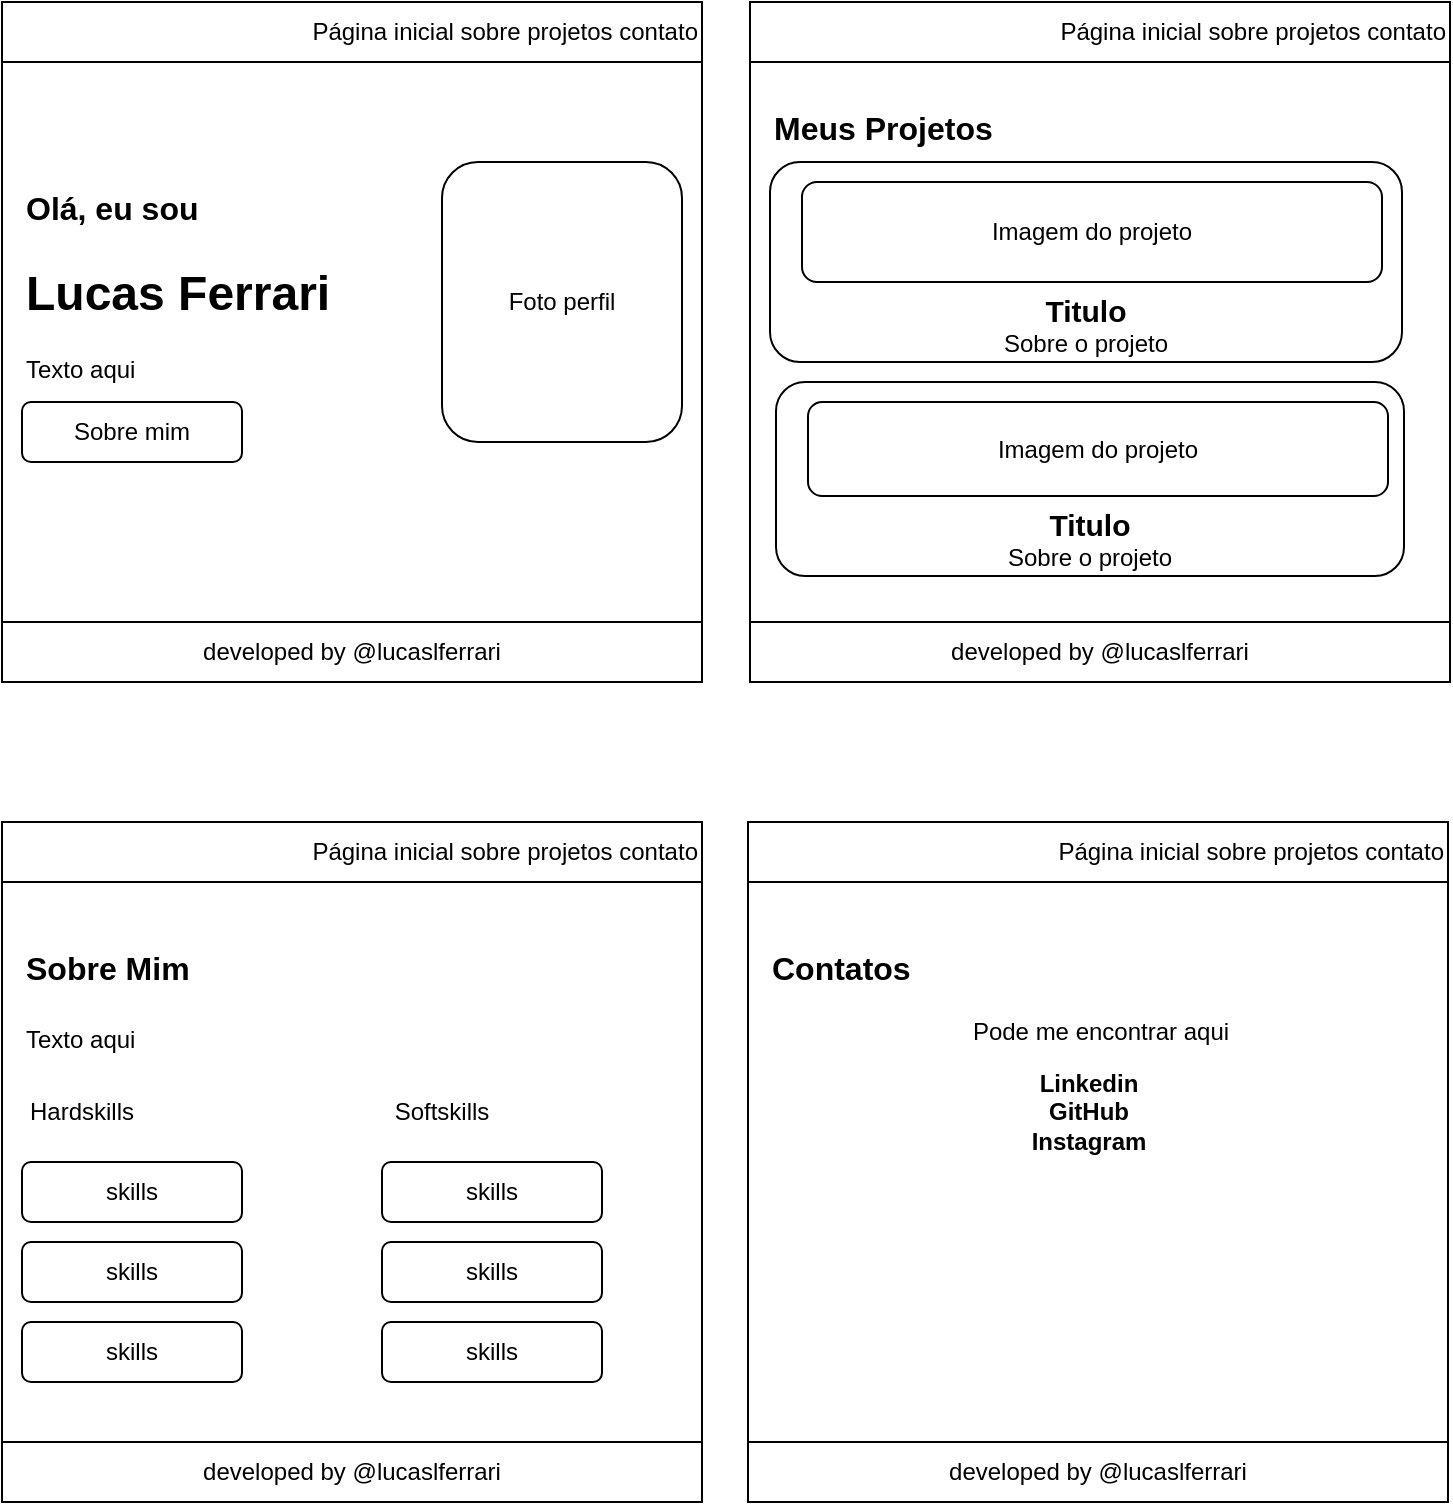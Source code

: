<mxfile version="24.7.14">
  <diagram name="Página-1" id="LlL8JeujX7QB7sGDsEG1">
    <mxGraphModel dx="1434" dy="738" grid="1" gridSize="10" guides="1" tooltips="1" connect="1" arrows="1" fold="1" page="1" pageScale="1" pageWidth="827" pageHeight="1169" math="0" shadow="0">
      <root>
        <mxCell id="0" />
        <mxCell id="1" parent="0" />
        <mxCell id="X0I_PxbomTgAgZgH7O5F-1" value="" style="rounded=0;whiteSpace=wrap;html=1;" vertex="1" parent="1">
          <mxGeometry x="40" y="60" width="350" height="340" as="geometry" />
        </mxCell>
        <mxCell id="X0I_PxbomTgAgZgH7O5F-2" value="developed by @lucaslferrari" style="rounded=0;whiteSpace=wrap;html=1;" vertex="1" parent="1">
          <mxGeometry x="40" y="370" width="350" height="30" as="geometry" />
        </mxCell>
        <mxCell id="X0I_PxbomTgAgZgH7O5F-3" value="Foto perfil" style="rounded=1;whiteSpace=wrap;html=1;" vertex="1" parent="1">
          <mxGeometry x="260" y="140" width="120" height="140" as="geometry" />
        </mxCell>
        <mxCell id="X0I_PxbomTgAgZgH7O5F-4" value="Página inicial sobre projetos contato" style="rounded=0;whiteSpace=wrap;html=1;align=right;" vertex="1" parent="1">
          <mxGeometry x="40" y="60" width="350" height="30" as="geometry" />
        </mxCell>
        <mxCell id="X0I_PxbomTgAgZgH7O5F-5" value="&lt;h1 style=&quot;margin-top: 0px;&quot;&gt;&lt;font style=&quot;font-size: 16px;&quot;&gt;Olá, eu sou&lt;/font&gt;&lt;/h1&gt;&lt;h1 style=&quot;margin-top: 0px;&quot;&gt;Lucas Ferrari&lt;/h1&gt;&lt;div&gt;Texto aqui&lt;/div&gt;" style="text;html=1;whiteSpace=wrap;overflow=hidden;rounded=0;" vertex="1" parent="1">
          <mxGeometry x="50" y="140" width="180" height="120" as="geometry" />
        </mxCell>
        <mxCell id="X0I_PxbomTgAgZgH7O5F-6" value="Sobre mim" style="rounded=1;whiteSpace=wrap;html=1;" vertex="1" parent="1">
          <mxGeometry x="50" y="260" width="110" height="30" as="geometry" />
        </mxCell>
        <mxCell id="X0I_PxbomTgAgZgH7O5F-9" value="" style="rounded=0;whiteSpace=wrap;html=1;" vertex="1" parent="1">
          <mxGeometry x="40" y="470" width="350" height="340" as="geometry" />
        </mxCell>
        <mxCell id="X0I_PxbomTgAgZgH7O5F-10" value="developed by @lucaslferrari" style="rounded=0;whiteSpace=wrap;html=1;" vertex="1" parent="1">
          <mxGeometry x="40" y="780" width="350" height="30" as="geometry" />
        </mxCell>
        <mxCell id="X0I_PxbomTgAgZgH7O5F-12" value="Página inicial sobre projetos contato" style="rounded=0;whiteSpace=wrap;html=1;align=right;" vertex="1" parent="1">
          <mxGeometry x="40" y="470" width="350" height="30" as="geometry" />
        </mxCell>
        <mxCell id="X0I_PxbomTgAgZgH7O5F-13" value="&lt;h1 style=&quot;margin-top: 0px;&quot;&gt;&lt;span style=&quot;font-size: 16px;&quot;&gt;Sobre Mim&lt;/span&gt;&lt;/h1&gt;&lt;div&gt;Texto aqui&lt;/div&gt;" style="text;html=1;whiteSpace=wrap;overflow=hidden;rounded=0;" vertex="1" parent="1">
          <mxGeometry x="50" y="520" width="180" height="80" as="geometry" />
        </mxCell>
        <mxCell id="X0I_PxbomTgAgZgH7O5F-14" value="skills" style="rounded=1;whiteSpace=wrap;html=1;" vertex="1" parent="1">
          <mxGeometry x="50" y="640" width="110" height="30" as="geometry" />
        </mxCell>
        <mxCell id="X0I_PxbomTgAgZgH7O5F-15" value="skills" style="rounded=1;whiteSpace=wrap;html=1;" vertex="1" parent="1">
          <mxGeometry x="50" y="680" width="110" height="30" as="geometry" />
        </mxCell>
        <mxCell id="X0I_PxbomTgAgZgH7O5F-16" value="skills" style="rounded=1;whiteSpace=wrap;html=1;" vertex="1" parent="1">
          <mxGeometry x="50" y="720" width="110" height="30" as="geometry" />
        </mxCell>
        <mxCell id="X0I_PxbomTgAgZgH7O5F-17" value="skills" style="rounded=1;whiteSpace=wrap;html=1;" vertex="1" parent="1">
          <mxGeometry x="230" y="640" width="110" height="30" as="geometry" />
        </mxCell>
        <mxCell id="X0I_PxbomTgAgZgH7O5F-18" value="skills" style="rounded=1;whiteSpace=wrap;html=1;" vertex="1" parent="1">
          <mxGeometry x="230" y="680" width="110" height="30" as="geometry" />
        </mxCell>
        <mxCell id="X0I_PxbomTgAgZgH7O5F-19" value="skills" style="rounded=1;whiteSpace=wrap;html=1;" vertex="1" parent="1">
          <mxGeometry x="230" y="720" width="110" height="30" as="geometry" />
        </mxCell>
        <mxCell id="X0I_PxbomTgAgZgH7O5F-20" value="Hardskills" style="text;html=1;align=center;verticalAlign=middle;whiteSpace=wrap;rounded=0;" vertex="1" parent="1">
          <mxGeometry x="50" y="600" width="60" height="30" as="geometry" />
        </mxCell>
        <mxCell id="X0I_PxbomTgAgZgH7O5F-21" value="Softskills" style="text;html=1;align=center;verticalAlign=middle;whiteSpace=wrap;rounded=0;" vertex="1" parent="1">
          <mxGeometry x="230" y="600" width="60" height="30" as="geometry" />
        </mxCell>
        <mxCell id="X0I_PxbomTgAgZgH7O5F-22" value="" style="rounded=0;whiteSpace=wrap;html=1;" vertex="1" parent="1">
          <mxGeometry x="414" y="60" width="350" height="340" as="geometry" />
        </mxCell>
        <mxCell id="X0I_PxbomTgAgZgH7O5F-23" value="developed by @lucaslferrari" style="rounded=0;whiteSpace=wrap;html=1;" vertex="1" parent="1">
          <mxGeometry x="414" y="370" width="350" height="30" as="geometry" />
        </mxCell>
        <mxCell id="X0I_PxbomTgAgZgH7O5F-24" value="Página inicial sobre projetos contato" style="rounded=0;whiteSpace=wrap;html=1;align=right;" vertex="1" parent="1">
          <mxGeometry x="414" y="60" width="350" height="30" as="geometry" />
        </mxCell>
        <mxCell id="X0I_PxbomTgAgZgH7O5F-25" value="&lt;h1 style=&quot;margin-top: 0px;&quot;&gt;&lt;span style=&quot;font-size: 16px;&quot;&gt;Meus Projetos&lt;/span&gt;&lt;/h1&gt;" style="text;html=1;whiteSpace=wrap;overflow=hidden;rounded=0;" vertex="1" parent="1">
          <mxGeometry x="424" y="100" width="180" height="40" as="geometry" />
        </mxCell>
        <mxCell id="X0I_PxbomTgAgZgH7O5F-26" value="&lt;b&gt;&lt;font style=&quot;font-size: 15px;&quot;&gt;Titulo&lt;/font&gt;&lt;/b&gt;&lt;div&gt;Sobre o projeto&lt;/div&gt;" style="rounded=1;whiteSpace=wrap;html=1;verticalAlign=bottom;" vertex="1" parent="1">
          <mxGeometry x="424" y="140" width="316" height="100" as="geometry" />
        </mxCell>
        <mxCell id="X0I_PxbomTgAgZgH7O5F-34" value="Imagem do projeto" style="rounded=1;whiteSpace=wrap;html=1;" vertex="1" parent="1">
          <mxGeometry x="440" y="150" width="290" height="50" as="geometry" />
        </mxCell>
        <mxCell id="X0I_PxbomTgAgZgH7O5F-35" value="&lt;b&gt;&lt;font style=&quot;font-size: 15px;&quot;&gt;Titulo&lt;/font&gt;&lt;/b&gt;&lt;div&gt;Sobre o projeto&lt;/div&gt;" style="rounded=1;whiteSpace=wrap;html=1;verticalAlign=bottom;" vertex="1" parent="1">
          <mxGeometry x="427" y="250" width="314" height="97" as="geometry" />
        </mxCell>
        <mxCell id="X0I_PxbomTgAgZgH7O5F-36" value="Imagem do projeto" style="rounded=1;whiteSpace=wrap;html=1;" vertex="1" parent="1">
          <mxGeometry x="443" y="260" width="290" height="47" as="geometry" />
        </mxCell>
        <mxCell id="X0I_PxbomTgAgZgH7O5F-37" value="" style="rounded=0;whiteSpace=wrap;html=1;" vertex="1" parent="1">
          <mxGeometry x="413" y="470" width="350" height="340" as="geometry" />
        </mxCell>
        <mxCell id="X0I_PxbomTgAgZgH7O5F-38" value="developed by @lucaslferrari" style="rounded=0;whiteSpace=wrap;html=1;" vertex="1" parent="1">
          <mxGeometry x="413" y="780" width="350" height="30" as="geometry" />
        </mxCell>
        <mxCell id="X0I_PxbomTgAgZgH7O5F-39" value="Página inicial sobre projetos contato" style="rounded=0;whiteSpace=wrap;html=1;align=right;" vertex="1" parent="1">
          <mxGeometry x="413" y="470" width="350" height="30" as="geometry" />
        </mxCell>
        <mxCell id="X0I_PxbomTgAgZgH7O5F-40" value="&lt;h1 style=&quot;margin-top: 0px;&quot;&gt;&lt;span style=&quot;font-size: 16px;&quot;&gt;Contatos&lt;/span&gt;&lt;/h1&gt;" style="text;html=1;whiteSpace=wrap;overflow=hidden;rounded=0;" vertex="1" parent="1">
          <mxGeometry x="423" y="520" width="180" height="40" as="geometry" />
        </mxCell>
        <mxCell id="X0I_PxbomTgAgZgH7O5F-48" value="Pode me encontrar aqui" style="text;html=1;align=center;verticalAlign=middle;whiteSpace=wrap;rounded=0;" vertex="1" parent="1">
          <mxGeometry x="520.5" y="560" width="137" height="30" as="geometry" />
        </mxCell>
        <mxCell id="X0I_PxbomTgAgZgH7O5F-50" value="Linkedin&lt;div&gt;GitHub&lt;/div&gt;&lt;div&gt;Instagram&lt;/div&gt;" style="text;html=1;align=center;verticalAlign=middle;whiteSpace=wrap;rounded=0;fontStyle=1" vertex="1" parent="1">
          <mxGeometry x="506.75" y="590" width="153.25" height="50" as="geometry" />
        </mxCell>
      </root>
    </mxGraphModel>
  </diagram>
</mxfile>
